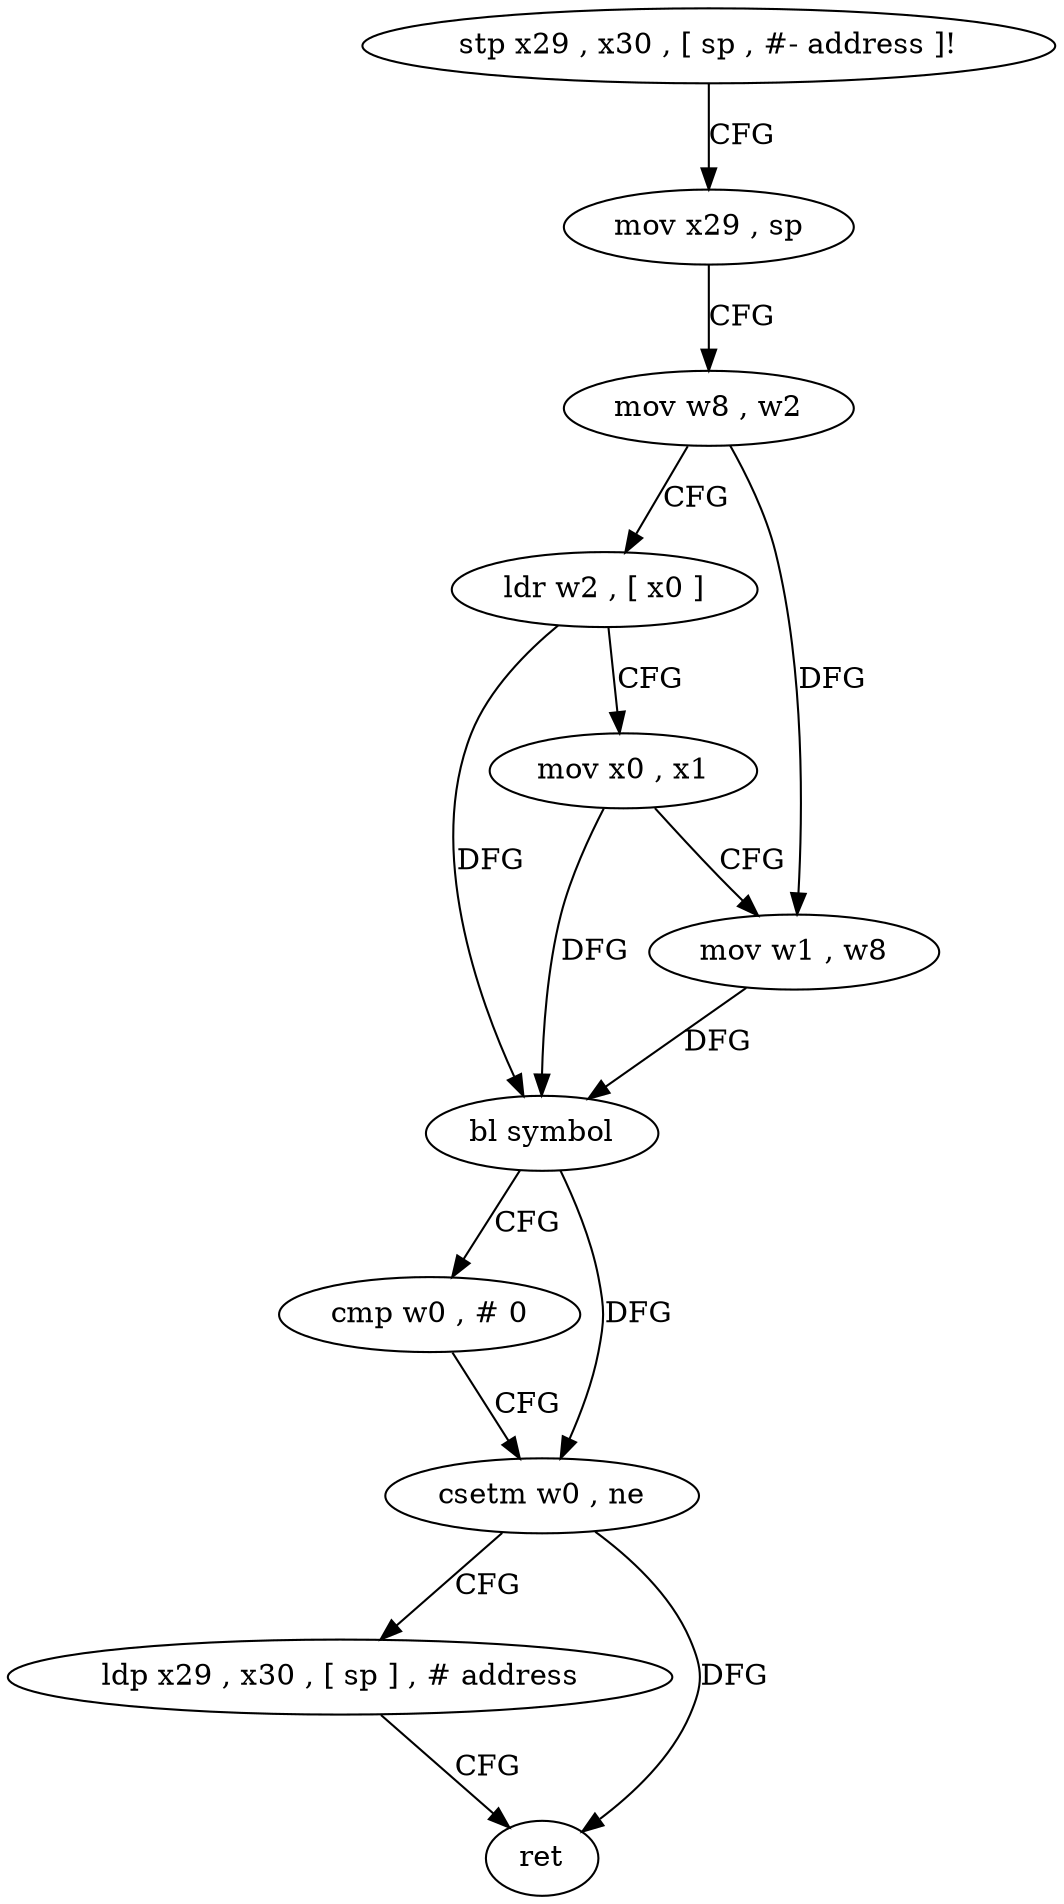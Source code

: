 digraph "func" {
"4260156" [label = "stp x29 , x30 , [ sp , #- address ]!" ]
"4260160" [label = "mov x29 , sp" ]
"4260164" [label = "mov w8 , w2" ]
"4260168" [label = "ldr w2 , [ x0 ]" ]
"4260172" [label = "mov x0 , x1" ]
"4260176" [label = "mov w1 , w8" ]
"4260180" [label = "bl symbol" ]
"4260184" [label = "cmp w0 , # 0" ]
"4260188" [label = "csetm w0 , ne" ]
"4260192" [label = "ldp x29 , x30 , [ sp ] , # address" ]
"4260196" [label = "ret" ]
"4260156" -> "4260160" [ label = "CFG" ]
"4260160" -> "4260164" [ label = "CFG" ]
"4260164" -> "4260168" [ label = "CFG" ]
"4260164" -> "4260176" [ label = "DFG" ]
"4260168" -> "4260172" [ label = "CFG" ]
"4260168" -> "4260180" [ label = "DFG" ]
"4260172" -> "4260176" [ label = "CFG" ]
"4260172" -> "4260180" [ label = "DFG" ]
"4260176" -> "4260180" [ label = "DFG" ]
"4260180" -> "4260184" [ label = "CFG" ]
"4260180" -> "4260188" [ label = "DFG" ]
"4260184" -> "4260188" [ label = "CFG" ]
"4260188" -> "4260192" [ label = "CFG" ]
"4260188" -> "4260196" [ label = "DFG" ]
"4260192" -> "4260196" [ label = "CFG" ]
}
